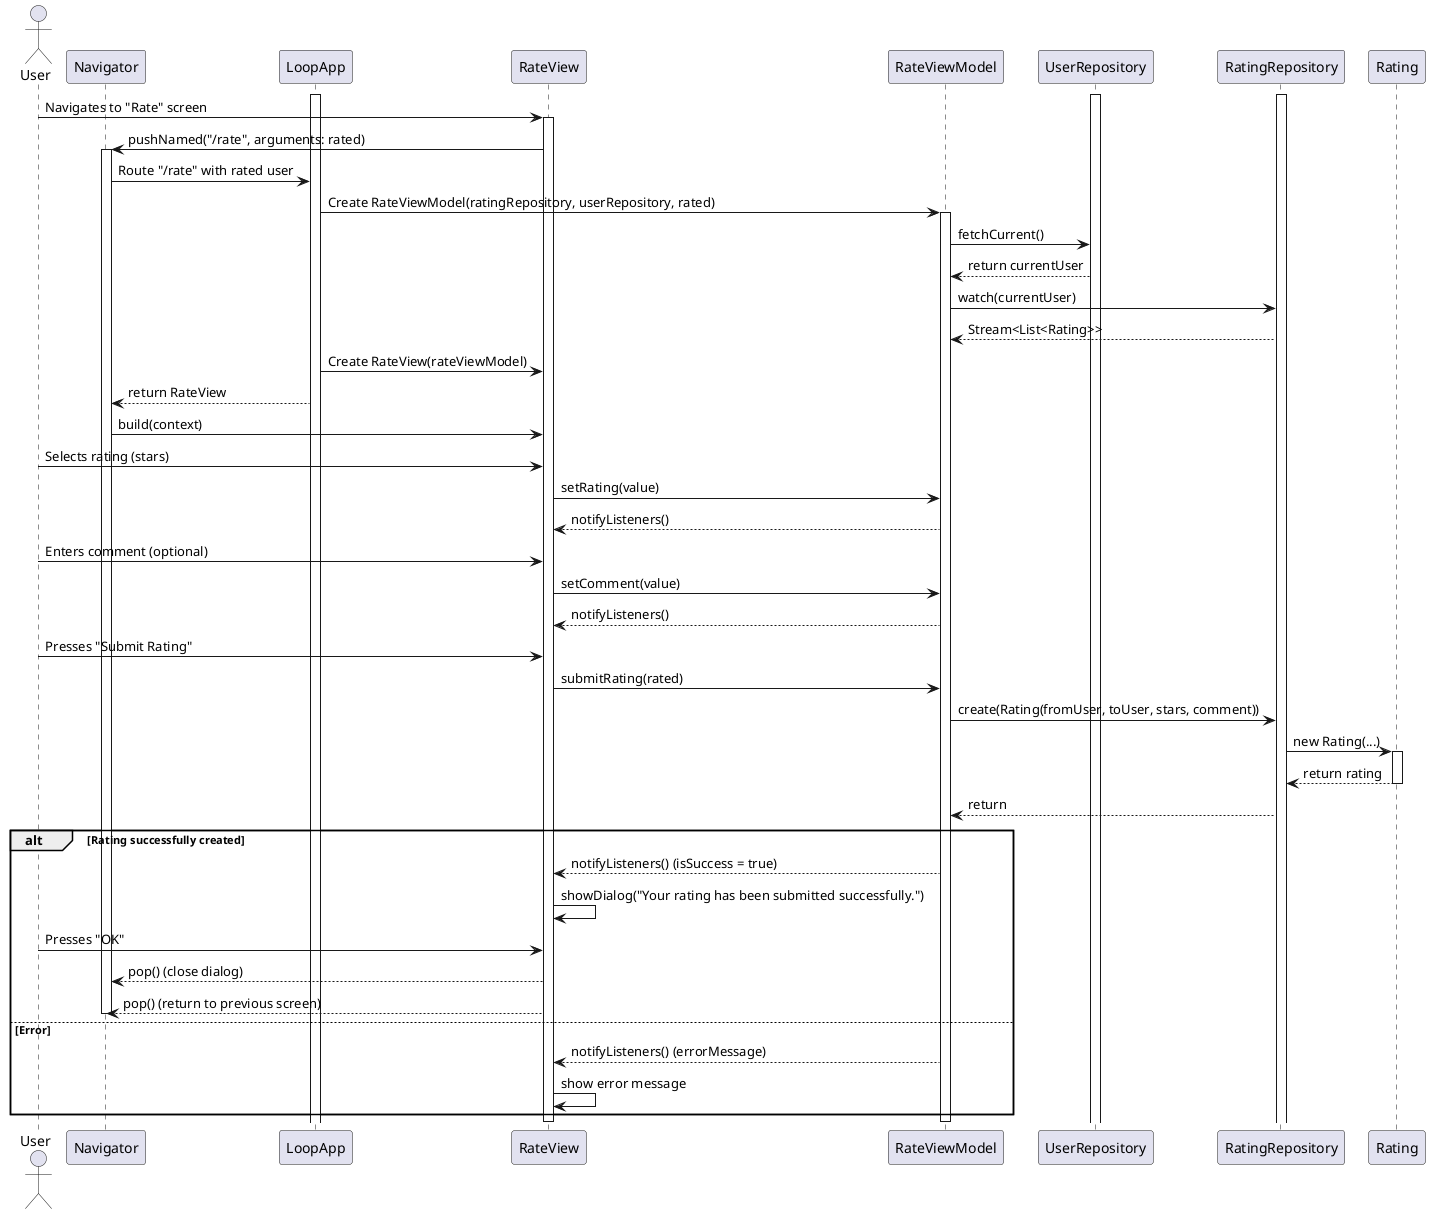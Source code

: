 @startuml

actor User

participant Navigator
participant LoopApp
participant RateView
participant RateViewModel
participant UserRepository
participant RatingRepository


activate LoopApp
activate UserRepository
activate RatingRepository
User -> RateView: Navigates to "Rate" screen
activate RateView


RateView -> Navigator: pushNamed("/rate", arguments: rated)
activate Navigator
Navigator -> LoopApp: Route "/rate" with rated user

LoopApp -> RateViewModel: Create RateViewModel(ratingRepository, userRepository, rated)
activate RateViewModel
RateViewModel -> UserRepository: fetchCurrent()

UserRepository --> RateViewModel: return currentUser

RateViewModel -> RatingRepository: watch(currentUser)

RatingRepository --> RateViewModel: Stream<List<Rating>>

LoopApp -> RateView: Create RateView(rateViewModel)

LoopApp --> Navigator: return RateView

Navigator -> RateView: build(context)


User -> RateView: Selects rating (stars)

RateView -> RateViewModel: setRating(value)

RateViewModel --> RateView: notifyListeners()


User -> RateView: Enters comment (optional)
RateView -> RateViewModel: setComment(value)

RateViewModel --> RateView: notifyListeners()


User -> RateView: Presses "Submit Rating"
RateView -> RateViewModel: submitRating(rated)
RateViewModel -> RatingRepository: create(Rating(fromUser, toUser, stars, comment))

RatingRepository -> Rating: new Rating(...)
activate Rating
Rating --> RatingRepository: return rating
deactivate Rating
RatingRepository --> RateViewModel: return


alt Rating successfully created
    RateViewModel --> RateView: notifyListeners() (isSuccess = true)
    RateView -> RateView: showDialog("Your rating has been submitted successfully.")
    User -> RateView: Presses "OK"
    RateView --> Navigator: pop() (close dialog)
    RateView --> Navigator: pop() (return to previous screen)
    deactivate Navigator
else Error
    RateViewModel --> RateView: notifyListeners() (errorMessage)
    RateView -> RateView: show error message
end
deactivate RateViewModel
deactivate RateView

@enduml
